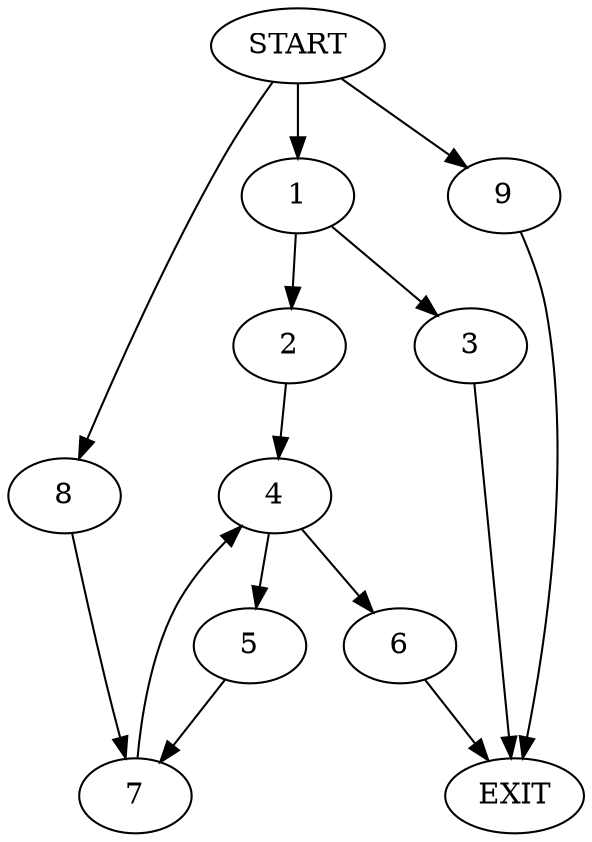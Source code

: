 digraph {
0 [label="START"]
10 [label="EXIT"]
0 -> 1
1 -> 2
1 -> 3
2 -> 4
3 -> 10
4 -> 5
4 -> 6
5 -> 7
6 -> 10
7 -> 4
0 -> 8
8 -> 7
0 -> 9
9 -> 10
}
